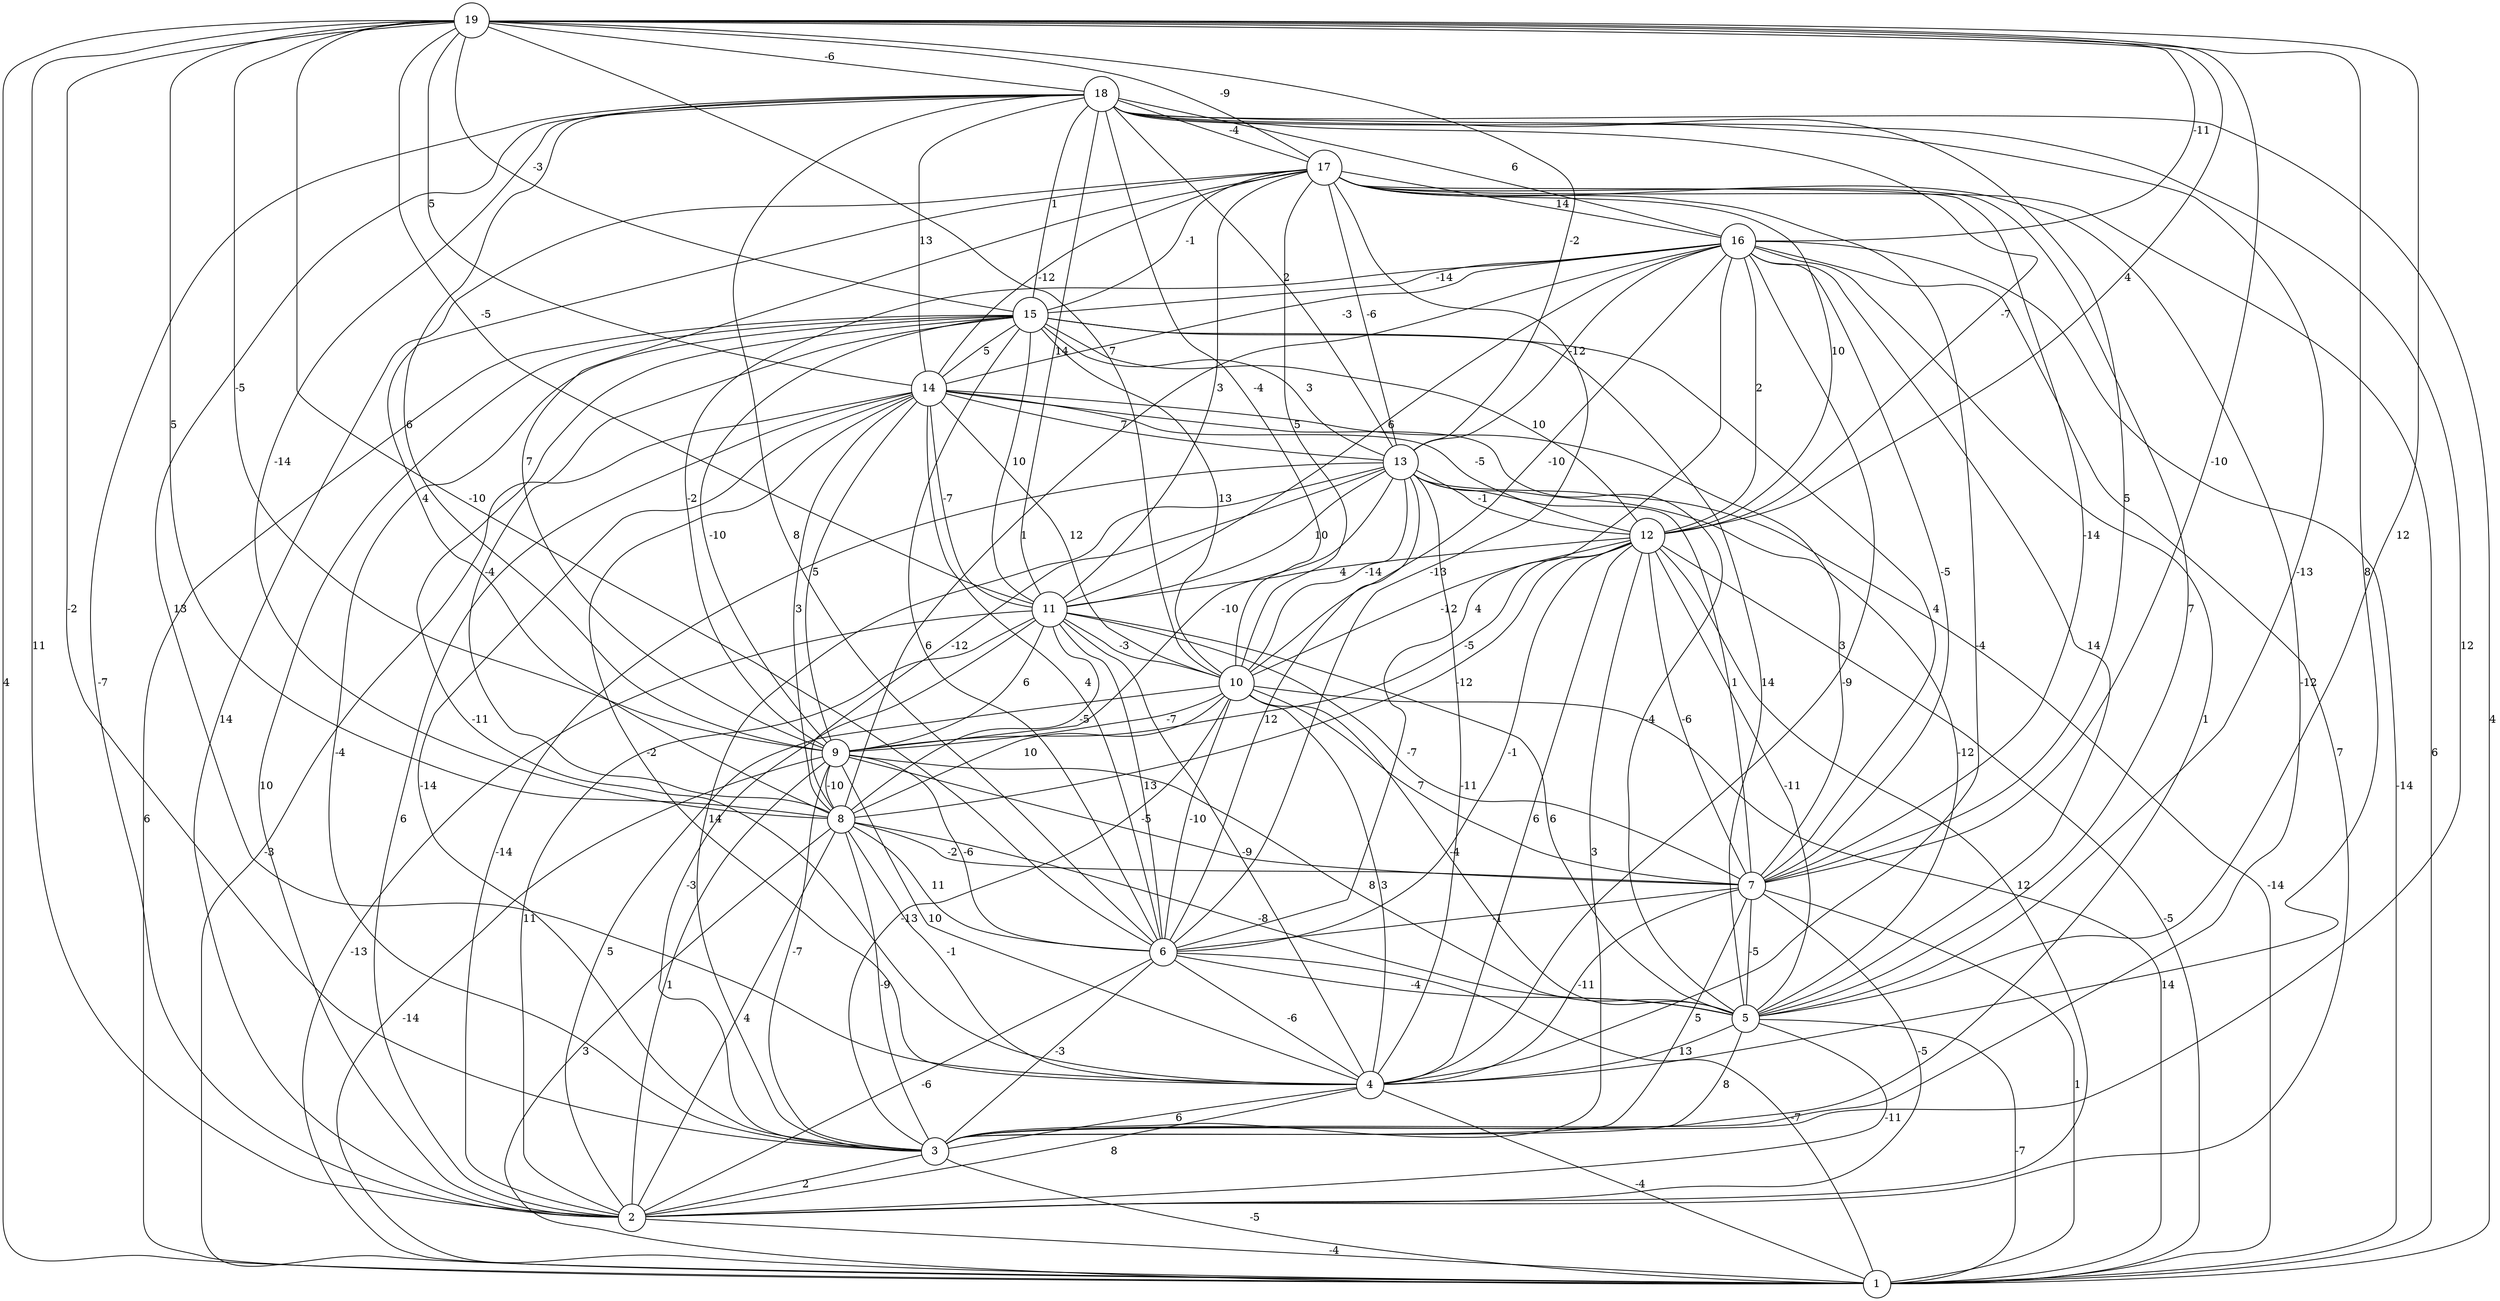 graph { 
	 fontname="Helvetica,Arial,sans-serif" 
	 node [shape = circle]; 
	 19 -- 1 [label = "4"];
	 19 -- 2 [label = "11"];
	 19 -- 3 [label = "-2"];
	 19 -- 4 [label = "8"];
	 19 -- 5 [label = "12"];
	 19 -- 6 [label = "-10"];
	 19 -- 7 [label = "-10"];
	 19 -- 8 [label = "5"];
	 19 -- 9 [label = "-5"];
	 19 -- 10 [label = "7"];
	 19 -- 11 [label = "-5"];
	 19 -- 12 [label = "4"];
	 19 -- 13 [label = "-2"];
	 19 -- 14 [label = "5"];
	 19 -- 15 [label = "-3"];
	 19 -- 16 [label = "-11"];
	 19 -- 17 [label = "-9"];
	 19 -- 18 [label = "-6"];
	 18 -- 1 [label = "4"];
	 18 -- 2 [label = "-7"];
	 18 -- 3 [label = "12"];
	 18 -- 4 [label = "13"];
	 18 -- 5 [label = "-13"];
	 18 -- 6 [label = "8"];
	 18 -- 7 [label = "5"];
	 18 -- 8 [label = "-14"];
	 18 -- 9 [label = "6"];
	 18 -- 10 [label = "-4"];
	 18 -- 11 [label = "14"];
	 18 -- 12 [label = "-7"];
	 18 -- 13 [label = "2"];
	 18 -- 14 [label = "13"];
	 18 -- 15 [label = "1"];
	 18 -- 16 [label = "6"];
	 18 -- 17 [label = "-4"];
	 17 -- 1 [label = "6"];
	 17 -- 2 [label = "14"];
	 17 -- 3 [label = "-12"];
	 17 -- 4 [label = "-4"];
	 17 -- 5 [label = "7"];
	 17 -- 6 [label = "-13"];
	 17 -- 7 [label = "-14"];
	 17 -- 8 [label = "4"];
	 17 -- 9 [label = "7"];
	 17 -- 10 [label = "5"];
	 17 -- 11 [label = "3"];
	 17 -- 12 [label = "10"];
	 17 -- 13 [label = "-6"];
	 17 -- 14 [label = "-12"];
	 17 -- 15 [label = "-1"];
	 17 -- 16 [label = "14"];
	 16 -- 1 [label = "-14"];
	 16 -- 2 [label = "7"];
	 16 -- 3 [label = "1"];
	 16 -- 4 [label = "-9"];
	 16 -- 5 [label = "14"];
	 16 -- 6 [label = "4"];
	 16 -- 7 [label = "-5"];
	 16 -- 8 [label = "1"];
	 16 -- 9 [label = "-2"];
	 16 -- 10 [label = "-10"];
	 16 -- 11 [label = "6"];
	 16 -- 12 [label = "2"];
	 16 -- 13 [label = "-12"];
	 16 -- 14 [label = "-3"];
	 16 -- 15 [label = "-14"];
	 15 -- 1 [label = "6"];
	 15 -- 2 [label = "10"];
	 15 -- 3 [label = "-4"];
	 15 -- 4 [label = "-11"];
	 15 -- 5 [label = "14"];
	 15 -- 6 [label = "6"];
	 15 -- 7 [label = "4"];
	 15 -- 8 [label = "-4"];
	 15 -- 9 [label = "-10"];
	 15 -- 10 [label = "13"];
	 15 -- 11 [label = "10"];
	 15 -- 12 [label = "10"];
	 15 -- 13 [label = "3"];
	 15 -- 14 [label = "5"];
	 14 -- 1 [label = "-3"];
	 14 -- 2 [label = "6"];
	 14 -- 3 [label = "-14"];
	 14 -- 4 [label = "-2"];
	 14 -- 5 [label = "-4"];
	 14 -- 6 [label = "4"];
	 14 -- 7 [label = "3"];
	 14 -- 8 [label = "3"];
	 14 -- 9 [label = "5"];
	 14 -- 10 [label = "12"];
	 14 -- 11 [label = "-7"];
	 14 -- 12 [label = "-5"];
	 14 -- 13 [label = "7"];
	 13 -- 1 [label = "-14"];
	 13 -- 2 [label = "-14"];
	 13 -- 3 [label = "14"];
	 13 -- 4 [label = "-11"];
	 13 -- 5 [label = "-12"];
	 13 -- 6 [label = "12"];
	 13 -- 7 [label = "1"];
	 13 -- 8 [label = "-12"];
	 13 -- 9 [label = "-10"];
	 13 -- 10 [label = "-14"];
	 13 -- 11 [label = "10"];
	 13 -- 12 [label = "-1"];
	 12 -- 1 [label = "-5"];
	 12 -- 2 [label = "12"];
	 12 -- 3 [label = "3"];
	 12 -- 4 [label = "6"];
	 12 -- 5 [label = "-11"];
	 12 -- 6 [label = "-1"];
	 12 -- 7 [label = "-6"];
	 12 -- 8 [label = "-12"];
	 12 -- 9 [label = "-5"];
	 12 -- 10 [label = "-12"];
	 12 -- 11 [label = "4"];
	 11 -- 1 [label = "-13"];
	 11 -- 2 [label = "11"];
	 11 -- 3 [label = "-3"];
	 11 -- 4 [label = "-9"];
	 11 -- 5 [label = "6"];
	 11 -- 6 [label = "13"];
	 11 -- 7 [label = "-7"];
	 11 -- 8 [label = "-5"];
	 11 -- 9 [label = "6"];
	 11 -- 10 [label = "-3"];
	 10 -- 1 [label = "14"];
	 10 -- 2 [label = "5"];
	 10 -- 3 [label = "-13"];
	 10 -- 4 [label = "3"];
	 10 -- 5 [label = "-4"];
	 10 -- 6 [label = "-10"];
	 10 -- 7 [label = "7"];
	 10 -- 8 [label = "10"];
	 10 -- 9 [label = "-7"];
	 9 -- 1 [label = "-14"];
	 9 -- 2 [label = "1"];
	 9 -- 3 [label = "-7"];
	 9 -- 4 [label = "10"];
	 9 -- 5 [label = "8"];
	 9 -- 6 [label = "-6"];
	 9 -- 7 [label = "-5"];
	 9 -- 8 [label = "-10"];
	 8 -- 1 [label = "3"];
	 8 -- 2 [label = "4"];
	 8 -- 3 [label = "-9"];
	 8 -- 4 [label = "-1"];
	 8 -- 5 [label = "-8"];
	 8 -- 6 [label = "11"];
	 8 -- 7 [label = "-2"];
	 7 -- 1 [label = "1"];
	 7 -- 2 [label = "-5"];
	 7 -- 3 [label = "5"];
	 7 -- 4 [label = "-11"];
	 7 -- 5 [label = "-5"];
	 7 -- 6 [label = "-1"];
	 6 -- 1 [label = "-7"];
	 6 -- 2 [label = "-6"];
	 6 -- 3 [label = "-3"];
	 6 -- 4 [label = "-6"];
	 6 -- 5 [label = "-4"];
	 5 -- 1 [label = "-7"];
	 5 -- 2 [label = "-11"];
	 5 -- 3 [label = "8"];
	 5 -- 4 [label = "13"];
	 4 -- 1 [label = "-4"];
	 4 -- 2 [label = "8"];
	 4 -- 3 [label = "6"];
	 3 -- 1 [label = "-5"];
	 3 -- 2 [label = "2"];
	 2 -- 1 [label = "-4"];
	 1;
	 2;
	 3;
	 4;
	 5;
	 6;
	 7;
	 8;
	 9;
	 10;
	 11;
	 12;
	 13;
	 14;
	 15;
	 16;
	 17;
	 18;
	 19;
}
